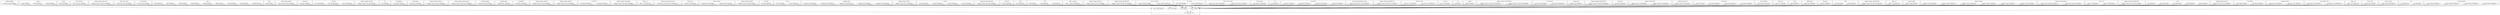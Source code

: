 digraph {
graph [overlap=false]
subgraph cluster_Config {
	label="Config";
	"Config::BEGIN@38";
	"Config::BEGIN@5";
	"Config::BEGIN@9";
}
subgraph cluster_Encode {
	label="Encode";
	"Encode::BEGIN@5";
}
subgraph cluster_File_CountLines {
	label="File::CountLines";
	"File::CountLines::BEGIN@2";
}
subgraph cluster_Regexp_Common_URI_news {
	label="Regexp::Common::URI::news";
	"Regexp::Common::URI::news::BEGIN@8";
}
subgraph cluster_Mouse_Meta_Class {
	label="Mouse::Meta::Class";
	"Mouse::Meta::Class::BEGIN@26";
}
subgraph cluster_List_MoreUtils {
	label="List::MoreUtils";
	"List::MoreUtils::BEGIN@4";
}
subgraph cluster_DBI {
	label="DBI";
	"DBI::BEGIN@963";
	"DBI::BEGIN@272";
	"DBI::BEGIN@866";
	"DBI::BEGIN@534";
	"DBI::BEGIN@803";
	"DBI::BEGIN@276";
	"DBI::BEGIN@837";
	"DBI::BEGIN@1034";
	"DBI::BEGIN@691";
}
subgraph cluster_base {
	label="base";
	"base::BEGIN@3";
}
subgraph cluster_Hailo_Storage_Schema {
	label="Hailo::Storage::Schema";
	"Hailo::Storage::Schema::BEGIN@4";
}
subgraph cluster_charnames {
	label="charnames";
	"charnames::BEGIN@2";
}
subgraph cluster_Dir_Self {
	label="Dir::Self";
	"Dir::Self::BEGIN@39";
	"Dir::Self::BEGIN@4";
	"Dir::Self::BEGIN@36";
}
subgraph cluster_Regexp_Common_URI_http {
	label="Regexp::Common::URI::http";
	"Regexp::Common::URI::http::BEGIN@7";
}
subgraph cluster_vars {
	label="vars";
	"vars::BEGIN@8";
}
subgraph cluster_Sub_Identify {
	label="Sub::Identify";
	"Sub::Identify::BEGIN@3";
}
subgraph cluster_Data_OptList {
	label="Data::OptList";
	"Data::OptList::BEGIN@3";
}
subgraph cluster_Regexp_Common_URI_pop {
	label="Regexp::Common::URI::pop";
	"Regexp::Common::URI::pop::BEGIN@8";
}
subgraph cluster_PerlIO_encoding {
	label="PerlIO::encoding";
	"PerlIO::encoding::BEGIN@3";
}
subgraph cluster_strict {
	label="strict";
	"strict::import";
	"strict::CORE:regcomp";
	"strict::unimport";
	"strict::bits";
	"strict::CORE:match";
}
subgraph cluster_Regexp_Common_URI_prospero {
	label="Regexp::Common::URI::prospero";
	"Regexp::Common::URI::prospero::BEGIN@8";
}
subgraph cluster_Encode_Encoding {
	label="Encode::Encoding";
	"Encode::Encoding::BEGIN@4";
}
subgraph cluster_Variable_Magic {
	label="Variable::Magic";
	"Variable::Magic::BEGIN@5";
}
subgraph cluster_Tie_RefHash {
	label="Tie::RefHash";
	"Tie::RefHash::BEGIN@93";
}
subgraph cluster_Regexp_Common_URI_fax {
	label="Regexp::Common::URI::fax";
	"Regexp::Common::URI::fax::BEGIN@8";
}
subgraph cluster_Regexp_Common_URI_ftp {
	label="Regexp::Common::URI::ftp";
	"Regexp::Common::URI::ftp::BEGIN@8";
}
subgraph cluster_IO_Handle {
	label="IO::Handle";
	"IO::Handle::BEGIN@261";
	"IO::Handle::BEGIN@613";
}
subgraph cluster_Regexp_Common_URI_gopher {
	label="Regexp::Common::URI::gopher";
	"Regexp::Common::URI::gopher::BEGIN@8";
}
subgraph cluster_DBD___st {
	label="DBD::_::st";
	"DBD::_::st::BEGIN@1816";
}
subgraph cluster_Getopt_Long_Descriptive_Opts {
	label="Getopt::Long::Descriptive::Opts";
	"Getopt::Long::Descriptive::Opts::BEGIN@110";
}
subgraph cluster_Params_Util {
	label="Params::Util";
	"Params::Util::BEGIN@59";
}
subgraph cluster_Exporter_Heavy {
	label="Exporter::Heavy";
	"Exporter::Heavy::BEGIN@4";
	"Exporter::Heavy::BEGIN@3";
}
subgraph cluster_Regexp_Common_URI_file {
	label="Regexp::Common::URI::file";
	"Regexp::Common::URI::file::BEGIN@7";
}
subgraph cluster_File_Glob {
	label="File::Glob";
	"File::Glob::BEGIN@3";
}
subgraph cluster_version {
	label="version";
	"version::BEGIN@119";
	"version::BEGIN@5";
}
subgraph cluster_Package_Stash {
	label="Package::Stash";
	"Package::Stash::BEGIN@185";
	"Package::Stash::BEGIN@18";
	"Package::Stash::BEGIN@5";
	"Package::Stash::BEGIN@115";
	"Package::Stash::BEGIN@107";
}
subgraph cluster_Regexp_Common_URI_tv {
	label="Regexp::Common::URI::tv";
	"Regexp::Common::URI::tv::BEGIN@10";
}
subgraph cluster_constant {
	label="constant";
	"constant::BEGIN@3";
	"constant::BEGIN@114";
	"constant::BEGIN@29";
	"constant::BEGIN@52";
}
subgraph cluster_Regexp_Common_URI_telnet {
	label="Regexp::Common::URI::telnet";
	"Regexp::Common::URI::telnet::BEGIN@7";
}
subgraph cluster_Term_Sk {
	label="Term::Sk";
	"Term::Sk::BEGIN@3";
}
subgraph cluster_Carp {
	label="Carp";
	"Carp::BEGIN@313";
}
subgraph cluster_utf8 {
	label="utf8";
	"utf8::BEGIN@325";
	"utf8::BEGIN@89";
	"utf8::BEGIN@2";
}
subgraph cluster_DBD___common {
	label="DBD::_::common";
	"DBD::_::common::BEGIN@1347";
}
subgraph cluster_Regexp_Common_URI_wais {
	label="Regexp::Common::URI::wais";
	"Regexp::Common::URI::wais::BEGIN@8";
}
subgraph cluster_Regexp_Common_URI_RFC1035 {
	label="Regexp::Common::URI::RFC1035";
	"Regexp::Common::URI::RFC1035::BEGIN@5";
}
subgraph cluster_Params_Validate {
	label="Params::Validate";
	"Params::Validate::BEGIN@3.4";
	"Params::Validate::BEGIN@3";
}
subgraph cluster_Mouse_Exporter {
	label="Mouse::Exporter";
	"Mouse::Exporter::BEGIN@10";
	"Mouse::Exporter::BEGIN@2";
	"Mouse::Exporter::BEGIN@96";
	"Mouse::Exporter::BEGIN@231";
}
subgraph cluster_Sub_Install {
	label="Sub::Install";
	"Sub::Install::BEGIN@4";
	"Sub::Install::BEGIN@184";
}
subgraph cluster_Mouse_Meta_Module {
	label="Mouse::Meta::Module";
	"Mouse::Meta::Module::BEGIN@224";
	"Mouse::Meta::Module::BEGIN@303";
}
subgraph cluster_File_Basename {
	label="File::Basename";
	"File::Basename::BEGIN@50";
}
subgraph cluster_mro {
	label="mro";
	"mro::BEGIN@10";
}
subgraph cluster_AutoLoader {
	label="AutoLoader";
	"AutoLoader::BEGIN@138";
	"AutoLoader::BEGIN@30";
	"AutoLoader::BEGIN@3";
	"AutoLoader::BEGIN@186";
}
subgraph cluster_Getopt_Long_Descriptive_Usage {
	label="Getopt::Long::Descriptive::Usage";
	"Getopt::Long::Descriptive::Usage::BEGIN@2";
}
subgraph cluster_Regexp_Common_URI_RFC1738 {
	label="Regexp::Common::URI::RFC1738";
	"Regexp::Common::URI::RFC1738::BEGIN@5";
}
subgraph cluster_File_Spec_Unix {
	label="File::Spec::Unix";
	"File::Spec::Unix::BEGIN@3";
	"File::Spec::Unix::BEGIN@149";
}
subgraph cluster_List_Util {
	label="List::Util";
	"List::Util::BEGIN@11";
}
subgraph cluster_IO {
	label="IO";
	"IO::BEGIN@7";
}
subgraph cluster_autodie {
	label="autodie";
	"autodie::BEGIN@3";
}
subgraph cluster_Regexp_Common_URI_RFC1808 {
	label="Regexp::Common::URI::RFC1808";
	"Regexp::Common::URI::RFC1808::BEGIN@13";
	"Regexp::Common::URI::RFC1808::BEGIN@8";
}
subgraph cluster_IO_Interactive {
	label="IO::Interactive";
	"IO::Interactive::BEGIN@6";
	"IO::Interactive::BEGIN@123";
}
subgraph cluster_Getopt_Long {
	label="Getopt::Long";
	"Getopt::Long::BEGIN@17";
}
subgraph cluster_Regexp_Common_URI_RFC2806 {
	label="Regexp::Common::URI::RFC2806";
	"Regexp::Common::URI::RFC2806::BEGIN@6";
}
subgraph cluster_Sub_Name {
	label="Sub::Name";
	"Sub::Name::BEGIN@44";
}
subgraph cluster_Regexp_Common_URI {
	label="Regexp::Common::URI";
	"Regexp::Common::URI::BEGIN@16";
	"Regexp::Common::URI::BEGIN@5";
}
subgraph cluster_MouseX_Getopt_GLD {
	label="MouseX::Getopt::GLD";
	"MouseX::Getopt::GLD::BEGIN@1";
}
subgraph cluster_Any_Moose {
	label="Any::Moose";
	"Any::Moose::BEGIN@69";
	"Any::Moose::import";
	"Any::Moose::BEGIN@8";
	"Any::Moose::BEGIN@191";
}
subgraph cluster_Text_Unidecode {
	label="Text::Unidecode";
	"Text::Unidecode::BEGIN@5";
}
subgraph cluster_Scalar_Util {
	label="Scalar::Util";
	"Scalar::Util::BEGIN@9";
}
subgraph cluster_Hailo {
	label="Hailo";
	"Hailo::BEGIN@123";
}
subgraph cluster_DBD_SQLite {
	label="DBD::SQLite";
	"DBD::SQLite::BEGIN@4";
}
subgraph cluster_File_Spec {
	label="File::Spec";
	"File::Spec::BEGIN@3";
}
subgraph cluster_Fcntl {
	label="Fcntl";
	"Fcntl::BEGIN@58";
	"Fcntl::BEGIN@239";
}
subgraph cluster_Regexp_Common_URI_RFC2396 {
	label="Regexp::Common::URI::RFC2396";
	"Regexp::Common::URI::RFC2396::BEGIN@5";
}
subgraph cluster_DBD___dr {
	label="DBD::_::dr";
	"DBD::_::dr::BEGIN@1449";
}
subgraph cluster_Encode_Config {
	label="Encode::Config";
	"Encode::Config::BEGIN@7";
}
subgraph cluster_Regexp_Common {
	label="Regexp::Common";
	"Regexp::Common::BEGIN@117";
	"Regexp::Common::BEGIN@69";
	"Regexp::Common::BEGIN@13";
	"Regexp::Common::BEGIN@4";
	"Regexp::Common::BEGIN@60";
	"Regexp::Common::BEGIN@128";
}
subgraph cluster_Getopt_Long_Descriptive {
	label="Getopt::Long::Descriptive";
	"Getopt::Long::Descriptive::BEGIN@1";
	"Getopt::Long::Descriptive::BEGIN@1.5";
}
subgraph cluster_Mouse_Util {
	label="Mouse::Util";
	"Mouse::Util::BEGIN@142";
	"Mouse::Util::BEGIN@12";
}
subgraph cluster_Regexp_Common_URI_RFC2384 {
	label="Regexp::Common::URI::RFC2384";
	"Regexp::Common::URI::RFC2384::BEGIN@7";
}
subgraph cluster_Fatal {
	label="Fatal";
	"Fatal::BEGIN@385";
	"Fatal::BEGIN@369";
	"Fatal::BEGIN@364";
	"Fatal::BEGIN@1096";
	"Fatal::BEGIN@5";
}
subgraph cluster_Regexp_Common_URI_tel {
	label="Regexp::Common::URI::tel";
	"Regexp::Common::URI::tel::BEGIN@8";
}
subgraph cluster_Time_HiRes {
	label="Time::HiRes";
	"Time::HiRes::BEGIN@42";
	"Time::HiRes::BEGIN@3";
}
subgraph cluster_namespace_clean {
	label="namespace::clean";
	"namespace::clean::BEGIN@11";
	"namespace::clean::BEGIN@1";
}
subgraph cluster_Sub_Exporter_Util {
	label="Sub::Exporter::Util";
	"Sub::Exporter::Util::BEGIN@252";
	"Sub::Exporter::Util::BEGIN@2";
}
subgraph cluster_DBD___db {
	label="DBD::_::db";
	"DBD::_::db::BEGIN@1510";
}
subgraph cluster_Encode_Alias {
	label="Encode::Alias";
	"Encode::Alias::BEGIN@2";
}
subgraph cluster_Hailo_Command {
	label="Hailo::Command";
	"Hailo::Command::BEGIN@242";
}
subgraph cluster_Cwd {
	label="Cwd";
	"Cwd::BEGIN@811";
	"Cwd::BEGIN@170";
}
"PerlIO::encoding::BEGIN@3" -> "strict::CORE:match";
"Mouse::Exporter::BEGIN@10" -> "strict::bits";
"strict::unimport" -> "strict::bits";
"strict::import" -> "strict::bits";
"PerlIO::encoding::BEGIN@3" -> "strict::bits";
"Regexp::Common::BEGIN@13" -> "strict::unimport";
"AutoLoader::BEGIN@138" -> "strict::unimport";
"DBI::BEGIN@866" -> "strict::unimport";
"constant::BEGIN@29" -> "strict::unimport";
"AutoLoader::BEGIN@186" -> "strict::unimport";
"File::Spec::Unix::BEGIN@149" -> "strict::unimport";
"Hailo::Command::BEGIN@242" -> "strict::unimport";
"Sub::Install::BEGIN@184" -> "strict::unimport";
"DBI::BEGIN@803" -> "strict::unimport";
"utf8::BEGIN@325" -> "strict::unimport";
"DBI::BEGIN@837" -> "strict::unimport";
"DBI::BEGIN@1034" -> "strict::unimport";
"Fcntl::BEGIN@239" -> "strict::unimport";
"DBI::BEGIN@691" -> "strict::unimport";
"DBI::BEGIN@963" -> "strict::unimport";
"Any::Moose::BEGIN@69" -> "strict::unimport";
"Hailo::BEGIN@123" -> "strict::unimport";
"Regexp::Common::BEGIN@69" -> "strict::unimport";
"IO::Handle::BEGIN@613" -> "strict::unimport";
"Dir::Self::BEGIN@39" -> "strict::unimport";
"Mouse::Exporter::BEGIN@231" -> "strict::unimport";
"Fatal::BEGIN@1096" -> "strict::unimport";
"Getopt::Long::Descriptive::Opts::BEGIN@110" -> "strict::unimport";
"constant::BEGIN@52" -> "strict::unimport";
"Fatal::BEGIN@385" -> "strict::unimport";
"Package::Stash::BEGIN@185" -> "strict::unimport";
"Regexp::Common::BEGIN@117" -> "strict::unimport";
"Sub::Exporter::Util::BEGIN@252" -> "strict::unimport";
"Mouse::Util::BEGIN@142" -> "strict::unimport";
"Carp::BEGIN@313" -> "strict::unimport";
"Mouse::Meta::Module::BEGIN@303" -> "strict::unimport";
"IO::Interactive::BEGIN@123" -> "strict::unimport";
"Config::BEGIN@38" -> "strict::unimport";
"Package::Stash::BEGIN@18" -> "strict::unimport";
"version::BEGIN@119" -> "strict::unimport";
"Dir::Self::BEGIN@36" -> "strict::unimport";
"DBI::BEGIN@534" -> "strict::unimport";
"Regexp::Common::URI::RFC1808::BEGIN@8" -> "strict::unimport";
"Regexp::Common::BEGIN@128" -> "strict::unimport";
"Package::Stash::BEGIN@107" -> "strict::unimport";
"Time::HiRes::BEGIN@42" -> "strict::unimport";
"Mouse::Meta::Module::BEGIN@224" -> "strict::unimport";
"Mouse::Util::BEGIN@12" -> "strict::unimport";
"Package::Stash::BEGIN@115" -> "strict::unimport";
"Cwd::BEGIN@811" -> "strict::unimport";
"Mouse::Meta::Class::BEGIN@26" -> "strict::unimport";
"DBI::BEGIN@272" -> "strict::unimport";
"Regexp::Common::BEGIN@60" -> "strict::unimport";
"constant::BEGIN@114" -> "strict::unimport";
"Fatal::BEGIN@364" -> "strict::unimport";
"Mouse::Exporter::BEGIN@96" -> "strict::unimport";
"Exporter::Heavy::BEGIN@4" -> "strict::unimport";
"utf8::BEGIN@89" -> "strict::unimport";
"Fatal::BEGIN@369" -> "strict::unimport";
"Any::Moose::BEGIN@191" -> "strict::unimport";
"AutoLoader::BEGIN@30" -> "strict::unimport";
"PerlIO::encoding::BEGIN@3" -> "strict::CORE:regcomp";
"DBD::_::st::BEGIN@1816" -> "strict::import";
"base::BEGIN@3" -> "strict::import";
"namespace::clean::BEGIN@11" -> "strict::import";
"Params::Validate::BEGIN@3.4" -> "strict::import";
"Regexp::Common::URI::RFC2384::BEGIN@7" -> "strict::import";
"Getopt::Long::Descriptive::BEGIN@1" -> "strict::import";
"Text::Unidecode::BEGIN@5" -> "strict::import";
"Getopt::Long::Descriptive::BEGIN@1.5" -> "strict::import";
"IO::BEGIN@7" -> "strict::import";
"List::MoreUtils::BEGIN@4" -> "strict::import";
"Regexp::Common::BEGIN@4" -> "strict::import";
"Encode::BEGIN@5" -> "strict::import";
"Regexp::Common::URI::BEGIN@16" -> "strict::import";
"Encode::Alias::BEGIN@2" -> "strict::import";
"AutoLoader::BEGIN@3" -> "strict::import";
"Regexp::Common::URI::wais::BEGIN@8" -> "strict::import";
"Variable::Magic::BEGIN@5" -> "strict::import";
"File::Basename::BEGIN@50" -> "strict::import";
"Regexp::Common::URI::gopher::BEGIN@8" -> "strict::import";
"Fatal::BEGIN@5" -> "strict::import";
"mro::BEGIN@10" -> "strict::import";
"autodie::BEGIN@3" -> "strict::import";
"Regexp::Common::URI::ftp::BEGIN@8" -> "strict::import";
"Regexp::Common::URI::tv::BEGIN@10" -> "strict::import";
"Regexp::Common::URI::RFC1035::BEGIN@5" -> "strict::import";
"Package::Stash::BEGIN@5" -> "strict::import";
"Regexp::Common::URI::http::BEGIN@7" -> "strict::import";
"version::BEGIN@5" -> "strict::import";
"Regexp::Common::URI::news::BEGIN@8" -> "strict::import";
"Any::Moose::import" -> "strict::import";
"Data::OptList::BEGIN@3" -> "strict::import";
"Regexp::Common::URI::RFC1738::BEGIN@5" -> "strict::import";
"namespace::clean::BEGIN@1" -> "strict::import";
"Regexp::Common::URI::fax::BEGIN@8" -> "strict::import";
"Params::Util::BEGIN@59" -> "strict::import";
"Encode::Config::BEGIN@7" -> "strict::import";
"List::Util::BEGIN@11" -> "strict::import";
"IO::Interactive::BEGIN@6" -> "strict::import";
"DBD::SQLite::BEGIN@4" -> "strict::import";
"Sub::Exporter::Util::BEGIN@2" -> "strict::import";
"Sub::Install::BEGIN@4" -> "strict::import";
"Tie::RefHash::BEGIN@93" -> "strict::import";
"Regexp::Common::URI::telnet::BEGIN@7" -> "strict::import";
"Getopt::Long::BEGIN@17" -> "strict::import";
"Regexp::Common::URI::prospero::BEGIN@8" -> "strict::import";
"Config::BEGIN@5" -> "strict::import";
"utf8::BEGIN@2" -> "strict::import";
"Mouse::Exporter::BEGIN@2" -> "strict::import";
"vars::BEGIN@8" -> "strict::import";
"DBD::_::common::BEGIN@1347" -> "strict::import";
"Config::BEGIN@9" -> "strict::import";
"IO::Handle::BEGIN@261" -> "strict::import";
"Fcntl::BEGIN@58" -> "strict::import";
"File::Spec::Unix::BEGIN@3" -> "strict::import";
"Encode::Encoding::BEGIN@4" -> "strict::import";
"Cwd::BEGIN@170" -> "strict::import";
"PerlIO::encoding::BEGIN@3" -> "strict::import";
"Regexp::Common::URI::pop::BEGIN@8" -> "strict::import";
"Regexp::Common::URI::tel::BEGIN@8" -> "strict::import";
"Regexp::Common::URI::BEGIN@5" -> "strict::import";
"Sub::Name::BEGIN@44" -> "strict::import";
"charnames::BEGIN@2" -> "strict::import";
"Hailo::Storage::Schema::BEGIN@4" -> "strict::import";
"Sub::Identify::BEGIN@3" -> "strict::import";
"Scalar::Util::BEGIN@9" -> "strict::import";
"constant::BEGIN@3" -> "strict::import";
"File::CountLines::BEGIN@2" -> "strict::import";
"File::Spec::BEGIN@3" -> "strict::import";
"DBI::BEGIN@276" -> "strict::import";
"Time::HiRes::BEGIN@3" -> "strict::import";
"Regexp::Common::URI::file::BEGIN@7" -> "strict::import";
"File::Glob::BEGIN@3" -> "strict::import";
"MouseX::Getopt::GLD::BEGIN@1" -> "strict::import";
"DBD::_::db::BEGIN@1510" -> "strict::import";
"Term::Sk::BEGIN@3" -> "strict::import";
"Any::Moose::BEGIN@8" -> "strict::import";
"Regexp::Common::URI::RFC2396::BEGIN@5" -> "strict::import";
"Params::Validate::BEGIN@3" -> "strict::import";
"Regexp::Common::URI::RFC1808::BEGIN@13" -> "strict::import";
"Regexp::Common::URI::RFC2806::BEGIN@6" -> "strict::import";
"Dir::Self::BEGIN@4" -> "strict::import";
"Getopt::Long::Descriptive::Usage::BEGIN@2" -> "strict::import";
"Exporter::Heavy::BEGIN@3" -> "strict::import";
"DBD::_::dr::BEGIN@1449" -> "strict::import";
}

